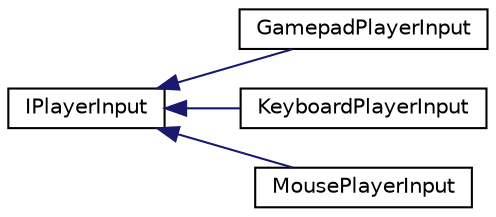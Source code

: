 digraph "Graphical Class Hierarchy"
{
 // LATEX_PDF_SIZE
  edge [fontname="Helvetica",fontsize="10",labelfontname="Helvetica",labelfontsize="10"];
  node [fontname="Helvetica",fontsize="10",shape=record];
  rankdir="LR";
  Node0 [label="IPlayerInput",height=0.2,width=0.4,color="black", fillcolor="white", style="filled",URL="$class_i_player_input.html",tooltip=" "];
  Node0 -> Node1 [dir="back",color="midnightblue",fontsize="10",style="solid",fontname="Helvetica"];
  Node1 [label="GamepadPlayerInput",height=0.2,width=0.4,color="black", fillcolor="white", style="filled",URL="$class_gamepad_player_input.html",tooltip=" "];
  Node0 -> Node2 [dir="back",color="midnightblue",fontsize="10",style="solid",fontname="Helvetica"];
  Node2 [label="KeyboardPlayerInput",height=0.2,width=0.4,color="black", fillcolor="white", style="filled",URL="$class_keyboard_player_input.html",tooltip=" "];
  Node0 -> Node3 [dir="back",color="midnightblue",fontsize="10",style="solid",fontname="Helvetica"];
  Node3 [label="MousePlayerInput",height=0.2,width=0.4,color="black", fillcolor="white", style="filled",URL="$class_mouse_player_input.html",tooltip=" "];
}
